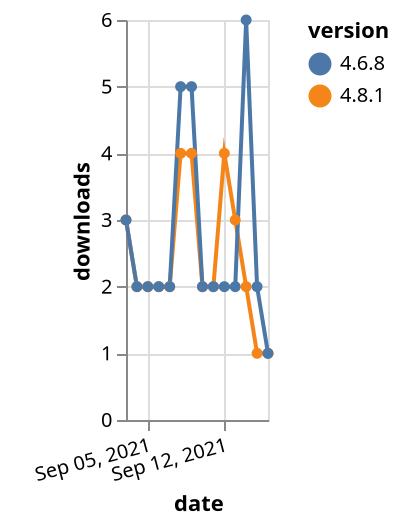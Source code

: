 {"$schema": "https://vega.github.io/schema/vega-lite/v5.json", "description": "A simple bar chart with embedded data.", "data": {"values": [{"date": "2021-09-03", "total": 864, "delta": 3, "version": "4.8.1"}, {"date": "2021-09-04", "total": 866, "delta": 2, "version": "4.8.1"}, {"date": "2021-09-05", "total": 868, "delta": 2, "version": "4.8.1"}, {"date": "2021-09-06", "total": 870, "delta": 2, "version": "4.8.1"}, {"date": "2021-09-07", "total": 872, "delta": 2, "version": "4.8.1"}, {"date": "2021-09-08", "total": 876, "delta": 4, "version": "4.8.1"}, {"date": "2021-09-09", "total": 880, "delta": 4, "version": "4.8.1"}, {"date": "2021-09-10", "total": 882, "delta": 2, "version": "4.8.1"}, {"date": "2021-09-11", "total": 884, "delta": 2, "version": "4.8.1"}, {"date": "2021-09-12", "total": 888, "delta": 4, "version": "4.8.1"}, {"date": "2021-09-13", "total": 891, "delta": 3, "version": "4.8.1"}, {"date": "2021-09-14", "total": 893, "delta": 2, "version": "4.8.1"}, {"date": "2021-09-15", "total": 894, "delta": 1, "version": "4.8.1"}, {"date": "2021-09-16", "total": 895, "delta": 1, "version": "4.8.1"}, {"date": "2021-09-03", "total": 12249, "delta": 3, "version": "4.6.8"}, {"date": "2021-09-04", "total": 12251, "delta": 2, "version": "4.6.8"}, {"date": "2021-09-05", "total": 12253, "delta": 2, "version": "4.6.8"}, {"date": "2021-09-06", "total": 12255, "delta": 2, "version": "4.6.8"}, {"date": "2021-09-07", "total": 12257, "delta": 2, "version": "4.6.8"}, {"date": "2021-09-08", "total": 12262, "delta": 5, "version": "4.6.8"}, {"date": "2021-09-09", "total": 12267, "delta": 5, "version": "4.6.8"}, {"date": "2021-09-10", "total": 12269, "delta": 2, "version": "4.6.8"}, {"date": "2021-09-11", "total": 12271, "delta": 2, "version": "4.6.8"}, {"date": "2021-09-12", "total": 12273, "delta": 2, "version": "4.6.8"}, {"date": "2021-09-13", "total": 12275, "delta": 2, "version": "4.6.8"}, {"date": "2021-09-14", "total": 12281, "delta": 6, "version": "4.6.8"}, {"date": "2021-09-15", "total": 12283, "delta": 2, "version": "4.6.8"}, {"date": "2021-09-16", "total": 12284, "delta": 1, "version": "4.6.8"}]}, "width": "container", "mark": {"type": "line", "point": {"filled": true}}, "encoding": {"x": {"field": "date", "type": "temporal", "timeUnit": "yearmonthdate", "title": "date", "axis": {"labelAngle": -15}}, "y": {"field": "delta", "type": "quantitative", "title": "downloads"}, "color": {"field": "version", "type": "nominal"}, "tooltip": {"field": "delta"}}}